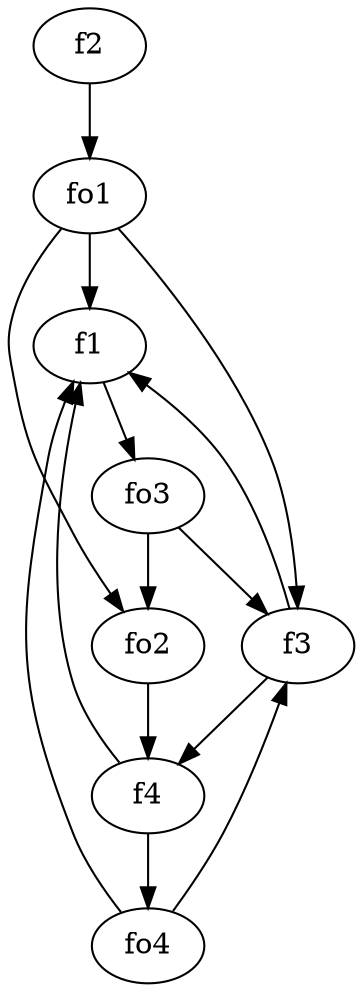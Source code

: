 strict digraph  {
f1;
f2;
f3;
f4;
fo1;
fo2;
fo3;
fo4;
f1 -> fo3  [weight=2];
f2 -> fo1  [weight=2];
f3 -> f1  [weight=2];
f3 -> f4  [weight=2];
f4 -> fo4  [weight=2];
f4 -> f1  [weight=2];
fo1 -> f3  [weight=2];
fo1 -> fo2  [weight=2];
fo1 -> f1  [weight=2];
fo2 -> f4  [weight=2];
fo3 -> f3  [weight=2];
fo3 -> fo2  [weight=2];
fo4 -> f1  [weight=2];
fo4 -> f3  [weight=2];
}
